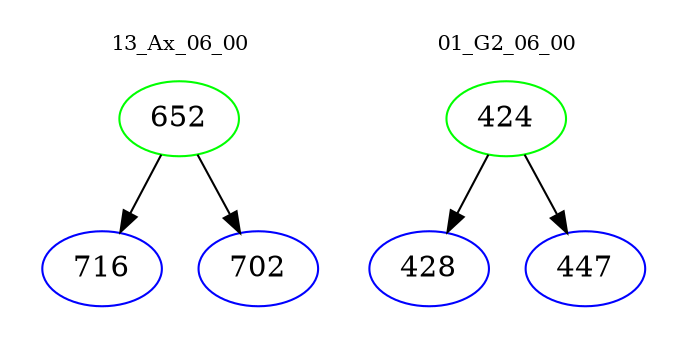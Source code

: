 digraph{
subgraph cluster_0 {
color = white
label = "13_Ax_06_00";
fontsize=10;
T0_652 [label="652", color="green"]
T0_652 -> T0_716 [color="black"]
T0_716 [label="716", color="blue"]
T0_652 -> T0_702 [color="black"]
T0_702 [label="702", color="blue"]
}
subgraph cluster_1 {
color = white
label = "01_G2_06_00";
fontsize=10;
T1_424 [label="424", color="green"]
T1_424 -> T1_428 [color="black"]
T1_428 [label="428", color="blue"]
T1_424 -> T1_447 [color="black"]
T1_447 [label="447", color="blue"]
}
}
